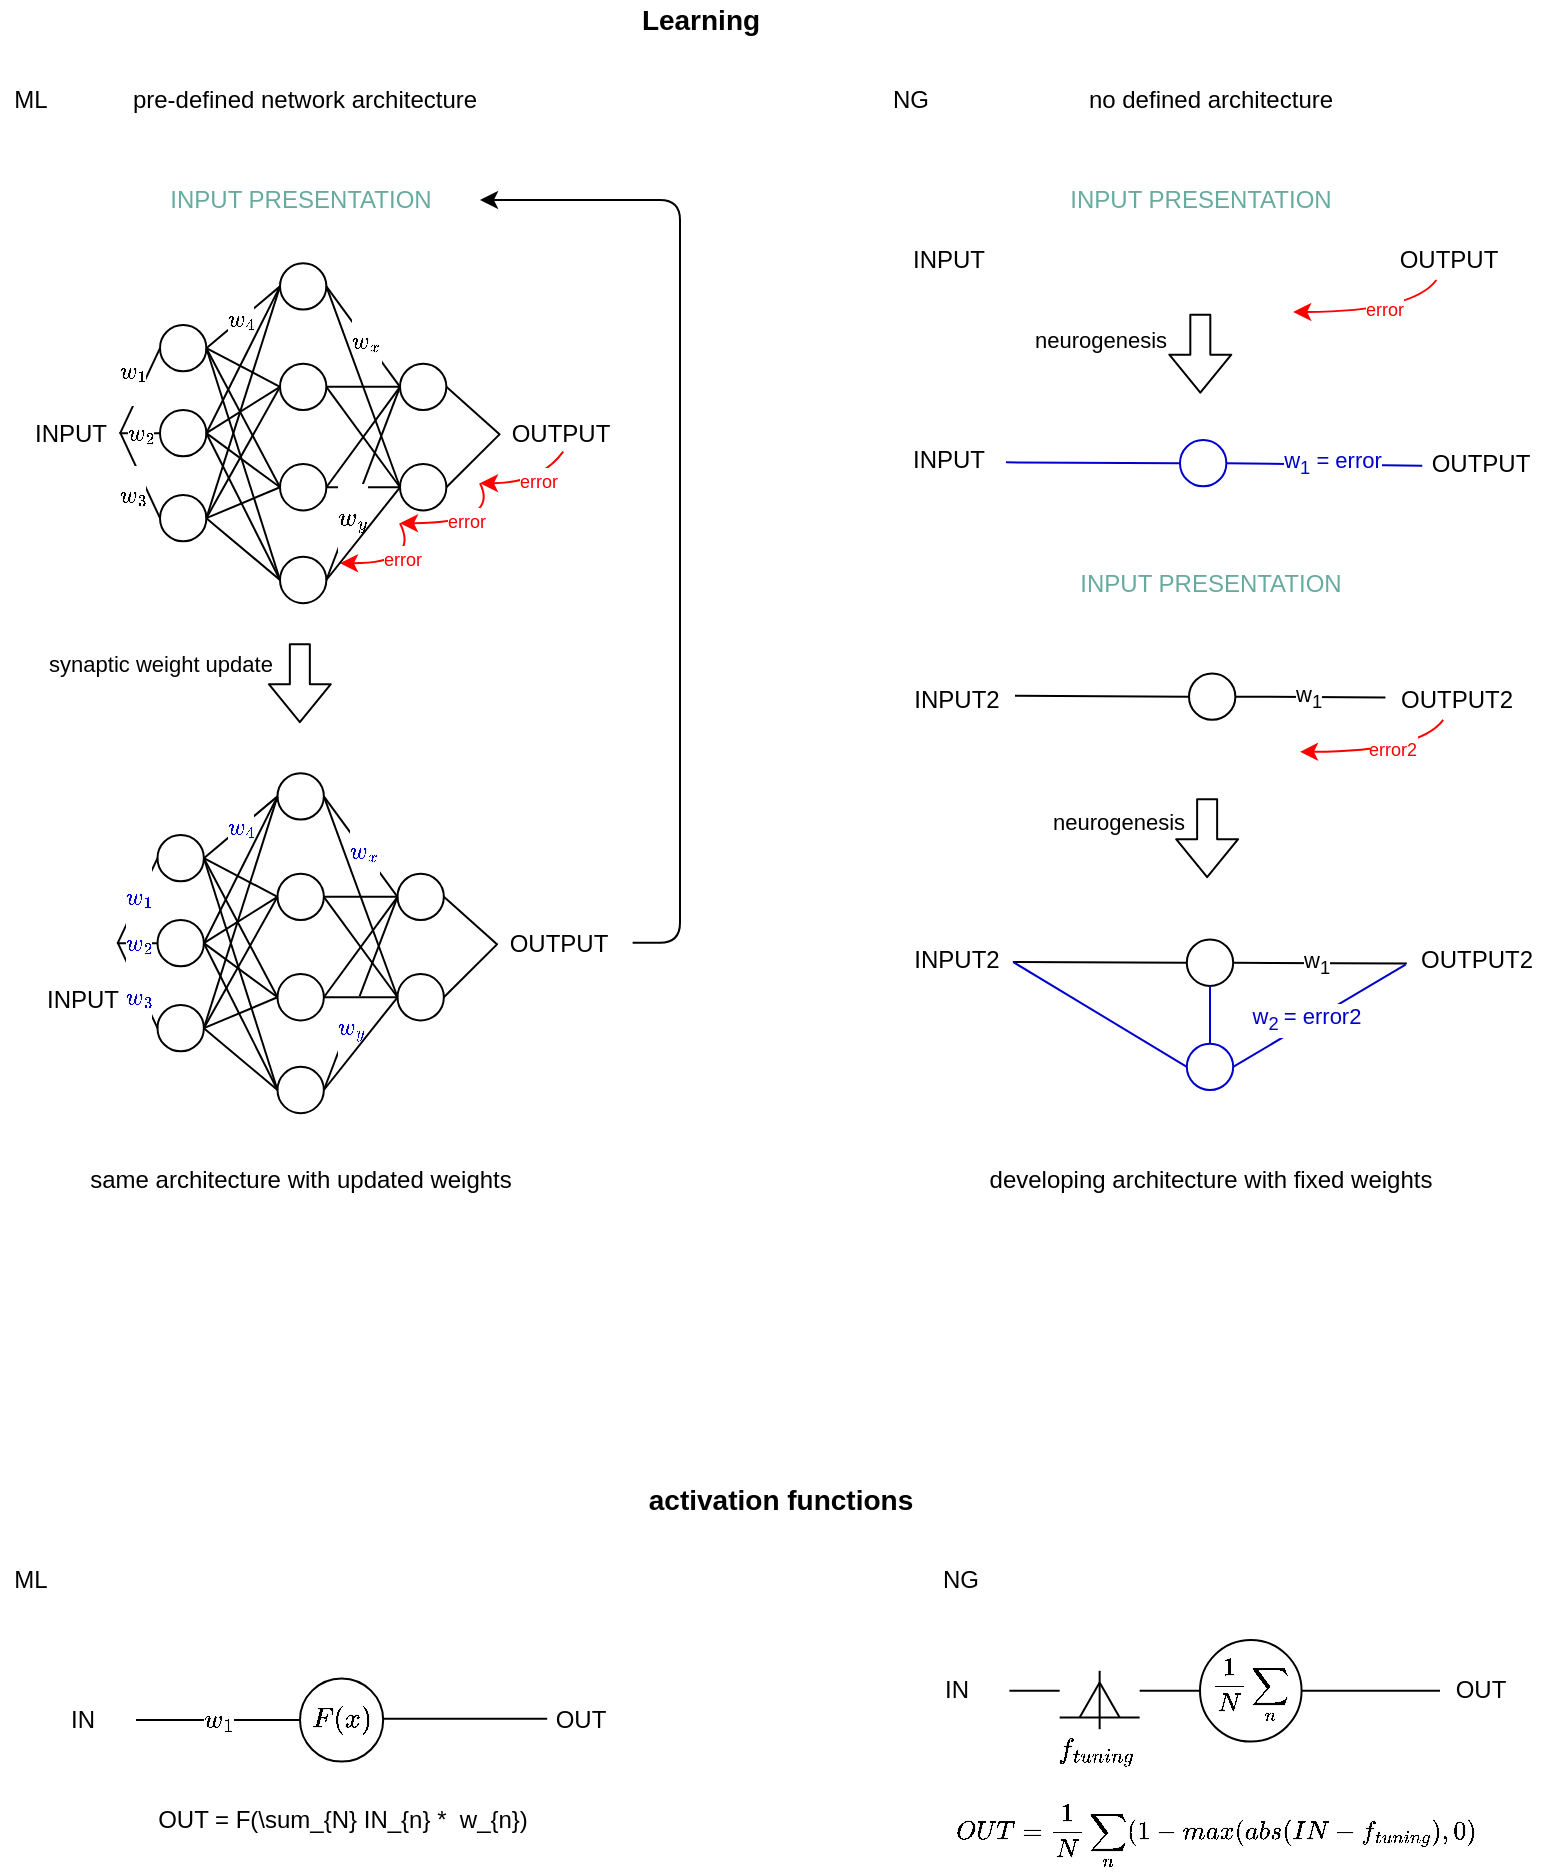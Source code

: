 <mxfile version="14.8.0" type="github">
  <diagram id="GE_s1mTDHEq6owuLV0XP" name="Page-1">
    <mxGraphModel dx="1038" dy="557" grid="1" gridSize="10" guides="1" tooltips="1" connect="1" arrows="1" fold="1" page="1" pageScale="1" pageWidth="827" pageHeight="1169" math="1" shadow="0">
      <root>
        <mxCell id="0" />
        <mxCell id="1" parent="0" />
        <mxCell id="k3QAAfPR_TVCjGvHiEy7-3" value="ML" style="text;html=1;align=center;verticalAlign=middle;resizable=0;points=[];autosize=1;strokeColor=none;" parent="1" vertex="1">
          <mxGeometry x="10" y="50" width="30" height="20" as="geometry" />
        </mxCell>
        <mxCell id="k3QAAfPR_TVCjGvHiEy7-4" value="" style="curved=1;endArrow=classic;html=1;strokeColor=#FF0000;" parent="1" edge="1">
          <mxGeometry x="20" y="141.59" width="50" height="50" as="geometry">
            <mxPoint x="250" y="251.59" as="sourcePoint" />
            <mxPoint x="210" y="271.59" as="targetPoint" />
            <Array as="points">
              <mxPoint x="260" y="271.59" />
            </Array>
          </mxGeometry>
        </mxCell>
        <mxCell id="k3QAAfPR_TVCjGvHiEy7-5" value="&lt;font color=&quot;#ff0000&quot; style=&quot;font-size: 9px&quot;&gt;error&lt;/font&gt;" style="edgeLabel;html=1;align=center;verticalAlign=middle;resizable=0;points=[];" parent="k3QAAfPR_TVCjGvHiEy7-4" vertex="1" connectable="0">
          <mxGeometry x="-0.127" y="-2" relative="1" as="geometry">
            <mxPoint x="-8" as="offset" />
          </mxGeometry>
        </mxCell>
        <mxCell id="k3QAAfPR_TVCjGvHiEy7-6" value="" style="curved=1;endArrow=classic;html=1;strokeColor=#FF0000;" parent="1" edge="1">
          <mxGeometry x="20" y="141.59" width="50" height="50" as="geometry">
            <mxPoint x="210" y="271.59" as="sourcePoint" />
            <mxPoint x="180" y="291.59" as="targetPoint" />
            <Array as="points">
              <mxPoint x="220" y="291.59" />
            </Array>
          </mxGeometry>
        </mxCell>
        <mxCell id="k3QAAfPR_TVCjGvHiEy7-7" value="&lt;font color=&quot;#ff0000&quot; style=&quot;font-size: 9px&quot;&gt;error&lt;/font&gt;" style="edgeLabel;html=1;align=center;verticalAlign=middle;resizable=0;points=[];" parent="k3QAAfPR_TVCjGvHiEy7-6" vertex="1" connectable="0">
          <mxGeometry x="-0.127" y="-2" relative="1" as="geometry">
            <mxPoint x="-5" y="-1" as="offset" />
          </mxGeometry>
        </mxCell>
        <mxCell id="k3QAAfPR_TVCjGvHiEy7-8" value="INPUT" style="text;html=1;align=center;verticalAlign=middle;resizable=0;points=[];autosize=1;strokeColor=none;" parent="1" vertex="1">
          <mxGeometry x="20" y="216.593" width="50" height="20" as="geometry" />
        </mxCell>
        <mxCell id="k3QAAfPR_TVCjGvHiEy7-9" value="" style="ellipse;whiteSpace=wrap;html=1;aspect=fixed;" parent="1" vertex="1">
          <mxGeometry x="90" y="172.499" width="23.182" height="23.182" as="geometry" />
        </mxCell>
        <mxCell id="k3QAAfPR_TVCjGvHiEy7-10" value="" style="ellipse;whiteSpace=wrap;html=1;aspect=fixed;" parent="1" vertex="1">
          <mxGeometry x="90" y="214.999" width="23.182" height="23.182" as="geometry" />
        </mxCell>
        <mxCell id="k3QAAfPR_TVCjGvHiEy7-11" value="" style="ellipse;whiteSpace=wrap;html=1;aspect=fixed;" parent="1" vertex="1">
          <mxGeometry x="90" y="257.499" width="23.182" height="23.182" as="geometry" />
        </mxCell>
        <mxCell id="k3QAAfPR_TVCjGvHiEy7-12" value="" style="group" parent="1" vertex="1" connectable="0">
          <mxGeometry x="50" y="226.59" as="geometry" />
        </mxCell>
        <mxCell id="k3QAAfPR_TVCjGvHiEy7-13" value="" style="ellipse;whiteSpace=wrap;html=1;aspect=fixed;" parent="1" vertex="1">
          <mxGeometry x="150" y="191.817" width="23.182" height="23.182" as="geometry" />
        </mxCell>
        <mxCell id="k3QAAfPR_TVCjGvHiEy7-14" value="" style="ellipse;whiteSpace=wrap;html=1;aspect=fixed;" parent="1" vertex="1">
          <mxGeometry x="150" y="242.045" width="23.182" height="23.182" as="geometry" />
        </mxCell>
        <mxCell id="k3QAAfPR_TVCjGvHiEy7-15" value="" style="endArrow=none;html=1;exitX=0;exitY=0.5;exitDx=0;exitDy=0;entryX=1;entryY=0.5;entryDx=0;entryDy=0;" parent="1" source="k3QAAfPR_TVCjGvHiEy7-13" target="k3QAAfPR_TVCjGvHiEy7-9" edge="1">
          <mxGeometry x="20" y="141.59" width="50" height="50" as="geometry">
            <mxPoint x="60" y="234.487" as="sourcePoint" />
            <mxPoint x="100" y="191.817" as="targetPoint" />
          </mxGeometry>
        </mxCell>
        <mxCell id="k3QAAfPR_TVCjGvHiEy7-16" value="" style="endArrow=none;html=1;entryX=1;entryY=0.5;entryDx=0;entryDy=0;exitX=0;exitY=0.5;exitDx=0;exitDy=0;" parent="1" source="k3QAAfPR_TVCjGvHiEy7-13" target="k3QAAfPR_TVCjGvHiEy7-10" edge="1">
          <mxGeometry x="20" y="141.59" width="50" height="50" as="geometry">
            <mxPoint x="150" y="211.135" as="sourcePoint" />
            <mxPoint x="130" y="191.817" as="targetPoint" />
          </mxGeometry>
        </mxCell>
        <mxCell id="k3QAAfPR_TVCjGvHiEy7-17" value="" style="endArrow=none;html=1;exitX=0;exitY=0.5;exitDx=0;exitDy=0;entryX=1;entryY=0.5;entryDx=0;entryDy=0;" parent="1" source="k3QAAfPR_TVCjGvHiEy7-14" target="k3QAAfPR_TVCjGvHiEy7-9" edge="1">
          <mxGeometry x="20" y="141.59" width="50" height="50" as="geometry">
            <mxPoint x="164.393" y="202.939" as="sourcePoint" />
            <mxPoint x="130" y="191.817" as="targetPoint" />
          </mxGeometry>
        </mxCell>
        <mxCell id="k3QAAfPR_TVCjGvHiEy7-18" value="" style="ellipse;whiteSpace=wrap;html=1;aspect=fixed;" parent="1" vertex="1">
          <mxGeometry x="150" y="141.59" width="23.182" height="23.182" as="geometry" />
        </mxCell>
        <mxCell id="k3QAAfPR_TVCjGvHiEy7-19" value="" style="ellipse;whiteSpace=wrap;html=1;aspect=fixed;" parent="1" vertex="1">
          <mxGeometry x="150" y="288.408" width="23.182" height="23.182" as="geometry" />
        </mxCell>
        <mxCell id="k3QAAfPR_TVCjGvHiEy7-20" value="&lt;font style=&quot;font-size: 10px&quot;&gt;$$w_{4}$$&lt;/font&gt;" style="endArrow=none;html=1;exitX=0;exitY=0.5;exitDx=0;exitDy=0;entryX=1;entryY=0.5;entryDx=0;entryDy=0;" parent="1" source="k3QAAfPR_TVCjGvHiEy7-18" target="k3QAAfPR_TVCjGvHiEy7-9" edge="1">
          <mxGeometry width="50" height="50" as="geometry">
            <mxPoint x="160.0" y="211.135" as="sourcePoint" />
            <mxPoint x="130" y="191.817" as="targetPoint" />
            <mxPoint x="-2" y="1" as="offset" />
          </mxGeometry>
        </mxCell>
        <mxCell id="k3QAAfPR_TVCjGvHiEy7-21" value="" style="endArrow=none;html=1;exitX=0;exitY=0.5;exitDx=0;exitDy=0;entryX=1;entryY=0.5;entryDx=0;entryDy=0;" parent="1" source="k3QAAfPR_TVCjGvHiEy7-19" target="k3QAAfPR_TVCjGvHiEy7-9" edge="1">
          <mxGeometry x="20" y="141.59" width="50" height="50" as="geometry">
            <mxPoint x="160.0" y="160.908" as="sourcePoint" />
            <mxPoint x="130" y="191.817" as="targetPoint" />
          </mxGeometry>
        </mxCell>
        <mxCell id="k3QAAfPR_TVCjGvHiEy7-22" value="" style="endArrow=none;html=1;exitX=0;exitY=0.5;exitDx=0;exitDy=0;entryX=1;entryY=0.5;entryDx=0;entryDy=0;" parent="1" source="k3QAAfPR_TVCjGvHiEy7-18" target="k3QAAfPR_TVCjGvHiEy7-10" edge="1">
          <mxGeometry x="20" y="141.59" width="50" height="50" as="geometry">
            <mxPoint x="170.0" y="168.635" as="sourcePoint" />
            <mxPoint x="140" y="199.545" as="targetPoint" />
          </mxGeometry>
        </mxCell>
        <mxCell id="k3QAAfPR_TVCjGvHiEy7-23" value="" style="endArrow=none;html=1;exitX=0;exitY=0.5;exitDx=0;exitDy=0;entryX=1;entryY=0.5;entryDx=0;entryDy=0;" parent="1" source="k3QAAfPR_TVCjGvHiEy7-14" target="k3QAAfPR_TVCjGvHiEy7-10" edge="1">
          <mxGeometry x="20" y="141.59" width="50" height="50" as="geometry">
            <mxPoint x="180.0" y="176.363" as="sourcePoint" />
            <mxPoint x="150" y="207.272" as="targetPoint" />
          </mxGeometry>
        </mxCell>
        <mxCell id="k3QAAfPR_TVCjGvHiEy7-24" value="" style="endArrow=none;html=1;exitX=0;exitY=0.5;exitDx=0;exitDy=0;entryX=1;entryY=0.5;entryDx=0;entryDy=0;" parent="1" source="k3QAAfPR_TVCjGvHiEy7-19" target="k3QAAfPR_TVCjGvHiEy7-10" edge="1">
          <mxGeometry x="20" y="141.59" width="50" height="50" as="geometry">
            <mxPoint x="190.0" y="184.09" as="sourcePoint" />
            <mxPoint x="120" y="231.59" as="targetPoint" />
          </mxGeometry>
        </mxCell>
        <mxCell id="k3QAAfPR_TVCjGvHiEy7-25" value="" style="endArrow=none;html=1;exitX=0;exitY=0.5;exitDx=0;exitDy=0;entryX=1;entryY=0.5;entryDx=0;entryDy=0;" parent="1" source="k3QAAfPR_TVCjGvHiEy7-18" target="k3QAAfPR_TVCjGvHiEy7-11" edge="1">
          <mxGeometry x="20" y="141.59" width="50" height="50" as="geometry">
            <mxPoint x="200.0" y="191.817" as="sourcePoint" />
            <mxPoint x="170" y="222.726" as="targetPoint" />
          </mxGeometry>
        </mxCell>
        <mxCell id="k3QAAfPR_TVCjGvHiEy7-26" value="" style="endArrow=none;html=1;exitX=0;exitY=0.5;exitDx=0;exitDy=0;entryX=1;entryY=0.5;entryDx=0;entryDy=0;" parent="1" source="k3QAAfPR_TVCjGvHiEy7-13" target="k3QAAfPR_TVCjGvHiEy7-11" edge="1">
          <mxGeometry x="20" y="141.59" width="50" height="50" as="geometry">
            <mxPoint x="210.0" y="199.545" as="sourcePoint" />
            <mxPoint x="180" y="230.454" as="targetPoint" />
          </mxGeometry>
        </mxCell>
        <mxCell id="k3QAAfPR_TVCjGvHiEy7-27" value="" style="endArrow=none;html=1;exitX=0;exitY=0.5;exitDx=0;exitDy=0;entryX=1;entryY=0.5;entryDx=0;entryDy=0;" parent="1" source="k3QAAfPR_TVCjGvHiEy7-14" target="k3QAAfPR_TVCjGvHiEy7-11" edge="1">
          <mxGeometry x="20" y="141.59" width="50" height="50" as="geometry">
            <mxPoint x="220.0" y="207.272" as="sourcePoint" />
            <mxPoint x="120" y="265.226" as="targetPoint" />
          </mxGeometry>
        </mxCell>
        <mxCell id="k3QAAfPR_TVCjGvHiEy7-28" value="" style="endArrow=none;html=1;exitX=0;exitY=0.5;exitDx=0;exitDy=0;entryX=1;entryY=0.5;entryDx=0;entryDy=0;" parent="1" source="k3QAAfPR_TVCjGvHiEy7-19" target="k3QAAfPR_TVCjGvHiEy7-11" edge="1">
          <mxGeometry x="20" y="141.59" width="50" height="50" as="geometry">
            <mxPoint x="230.0" y="214.999" as="sourcePoint" />
            <mxPoint x="200" y="245.908" as="targetPoint" />
          </mxGeometry>
        </mxCell>
        <mxCell id="k3QAAfPR_TVCjGvHiEy7-29" value="" style="ellipse;whiteSpace=wrap;html=1;aspect=fixed;" parent="1" vertex="1">
          <mxGeometry x="210" y="191.819" width="23.182" height="23.182" as="geometry" />
        </mxCell>
        <mxCell id="k3QAAfPR_TVCjGvHiEy7-30" value="" style="ellipse;whiteSpace=wrap;html=1;aspect=fixed;" parent="1" vertex="1">
          <mxGeometry x="210" y="242.049" width="23.182" height="23.182" as="geometry" />
        </mxCell>
        <mxCell id="k3QAAfPR_TVCjGvHiEy7-31" value="" style="endArrow=none;html=1;exitX=1;exitY=0.5;exitDx=0;exitDy=0;entryX=0;entryY=0.5;entryDx=0;entryDy=0;" parent="1" source="k3QAAfPR_TVCjGvHiEy7-18" target="k3QAAfPR_TVCjGvHiEy7-29" edge="1">
          <mxGeometry x="20" y="141.59" width="50" height="50" as="geometry">
            <mxPoint x="160.0" y="160.908" as="sourcePoint" />
            <mxPoint x="130" y="191.817" as="targetPoint" />
          </mxGeometry>
        </mxCell>
        <mxCell id="k3QAAfPR_TVCjGvHiEy7-32" value="&lt;font style=&quot;font-size: 10px&quot;&gt;$$w_{x}$$&lt;/font&gt;" style="edgeLabel;html=1;align=center;verticalAlign=middle;resizable=0;points=[];" parent="k3QAAfPR_TVCjGvHiEy7-31" vertex="1" connectable="0">
          <mxGeometry relative="1" as="geometry">
            <mxPoint x="1" y="3" as="offset" />
          </mxGeometry>
        </mxCell>
        <mxCell id="k3QAAfPR_TVCjGvHiEy7-33" value="" style="endArrow=none;html=1;exitX=1;exitY=0.5;exitDx=0;exitDy=0;entryX=0;entryY=0.5;entryDx=0;entryDy=0;" parent="1" source="k3QAAfPR_TVCjGvHiEy7-18" target="k3QAAfPR_TVCjGvHiEy7-30" edge="1">
          <mxGeometry x="20" y="141.59" width="50" height="50" as="geometry">
            <mxPoint x="200.0" y="168.635" as="sourcePoint" />
            <mxPoint x="230.0" y="199.545" as="targetPoint" />
          </mxGeometry>
        </mxCell>
        <mxCell id="k3QAAfPR_TVCjGvHiEy7-34" value="" style="endArrow=none;html=1;exitX=1;exitY=0.5;exitDx=0;exitDy=0;entryX=0;entryY=0.5;entryDx=0;entryDy=0;" parent="1" source="k3QAAfPR_TVCjGvHiEy7-13" target="k3QAAfPR_TVCjGvHiEy7-29" edge="1">
          <mxGeometry x="20" y="141.59" width="50" height="50" as="geometry">
            <mxPoint x="210.0" y="176.363" as="sourcePoint" />
            <mxPoint x="240.0" y="207.272" as="targetPoint" />
          </mxGeometry>
        </mxCell>
        <mxCell id="k3QAAfPR_TVCjGvHiEy7-35" value="" style="endArrow=none;html=1;entryX=0;entryY=0.5;entryDx=0;entryDy=0;exitX=1;exitY=0.5;exitDx=0;exitDy=0;" parent="1" source="k3QAAfPR_TVCjGvHiEy7-13" target="k3QAAfPR_TVCjGvHiEy7-30" edge="1">
          <mxGeometry x="20" y="141.59" width="50" height="50" as="geometry">
            <mxPoint x="180" y="211.135" as="sourcePoint" />
            <mxPoint x="230.0" y="199.545" as="targetPoint" />
          </mxGeometry>
        </mxCell>
        <mxCell id="k3QAAfPR_TVCjGvHiEy7-36" value="" style="endArrow=none;html=1;exitX=1;exitY=0.5;exitDx=0;exitDy=0;entryX=0;entryY=0.5;entryDx=0;entryDy=0;" parent="1" source="k3QAAfPR_TVCjGvHiEy7-14" target="k3QAAfPR_TVCjGvHiEy7-29" edge="1">
          <mxGeometry x="20" y="141.59" width="50" height="50" as="geometry">
            <mxPoint x="230.0" y="242.045" as="sourcePoint" />
            <mxPoint x="260.0" y="222.726" as="targetPoint" />
          </mxGeometry>
        </mxCell>
        <mxCell id="k3QAAfPR_TVCjGvHiEy7-37" value="" style="endArrow=none;html=1;entryX=0;entryY=0.5;entryDx=0;entryDy=0;exitX=0.998;exitY=0.5;exitDx=0;exitDy=0;exitPerimeter=0;" parent="1" source="k3QAAfPR_TVCjGvHiEy7-8" target="k3QAAfPR_TVCjGvHiEy7-10" edge="1">
          <mxGeometry x="20" y="141.59" width="50" height="50" as="geometry">
            <mxPoint x="70" y="226.59" as="sourcePoint" />
            <mxPoint x="140" y="184.09" as="targetPoint" />
          </mxGeometry>
        </mxCell>
        <mxCell id="k3QAAfPR_TVCjGvHiEy7-38" value="&lt;font style=&quot;font-size: 10px&quot;&gt;$$w_{2}$$&lt;/font&gt;" style="edgeLabel;html=1;align=center;verticalAlign=middle;resizable=0;points=[];" parent="k3QAAfPR_TVCjGvHiEy7-37" vertex="1" connectable="0">
          <mxGeometry relative="1" as="geometry">
            <mxPoint as="offset" />
          </mxGeometry>
        </mxCell>
        <mxCell id="k3QAAfPR_TVCjGvHiEy7-39" value="OUTPUT" style="text;html=1;align=center;verticalAlign=middle;resizable=0;points=[];autosize=1;strokeColor=none;" parent="1" vertex="1">
          <mxGeometry x="260" y="216.593" width="60" height="20" as="geometry" />
        </mxCell>
        <mxCell id="k3QAAfPR_TVCjGvHiEy7-40" value="" style="endArrow=none;html=1;exitX=-0.002;exitY=0.531;exitDx=0;exitDy=0;exitPerimeter=0;entryX=1;entryY=0.5;entryDx=0;entryDy=0;" parent="1" source="k3QAAfPR_TVCjGvHiEy7-39" target="k3QAAfPR_TVCjGvHiEy7-29" edge="1">
          <mxGeometry x="20" y="141.59" width="50" height="50" as="geometry">
            <mxPoint x="80" y="234.487" as="sourcePoint" />
            <mxPoint x="100" y="191.817" as="targetPoint" />
          </mxGeometry>
        </mxCell>
        <mxCell id="k3QAAfPR_TVCjGvHiEy7-41" value="" style="endArrow=none;html=1;entryX=1;entryY=0.5;entryDx=0;entryDy=0;exitX=0;exitY=0.517;exitDx=0;exitDy=0;exitPerimeter=0;" parent="1" source="k3QAAfPR_TVCjGvHiEy7-39" target="k3QAAfPR_TVCjGvHiEy7-30" edge="1">
          <mxGeometry x="20" y="141.59" width="50" height="50" as="geometry">
            <mxPoint x="260" y="226.59" as="sourcePoint" />
            <mxPoint x="270" y="269.523" as="targetPoint" />
          </mxGeometry>
        </mxCell>
        <mxCell id="k3QAAfPR_TVCjGvHiEy7-42" value="" style="endArrow=none;html=1;exitX=1;exitY=0.511;exitDx=0;exitDy=0;exitPerimeter=0;entryX=0;entryY=0.5;entryDx=0;entryDy=0;" parent="1" source="k3QAAfPR_TVCjGvHiEy7-8" target="k3QAAfPR_TVCjGvHiEy7-9" edge="1">
          <mxGeometry x="20" y="141.59" width="50" height="50" as="geometry">
            <mxPoint x="350" y="350.226" as="sourcePoint" />
            <mxPoint x="400" y="311.59" as="targetPoint" />
          </mxGeometry>
        </mxCell>
        <mxCell id="k3QAAfPR_TVCjGvHiEy7-43" value="&lt;font style=&quot;font-size: 10px&quot;&gt;$$w_{1}$$&lt;/font&gt;" style="edgeLabel;html=1;align=center;verticalAlign=middle;resizable=0;points=[];" parent="k3QAAfPR_TVCjGvHiEy7-42" vertex="1" connectable="0">
          <mxGeometry relative="1" as="geometry">
            <mxPoint x="-4" y="-10" as="offset" />
          </mxGeometry>
        </mxCell>
        <mxCell id="k3QAAfPR_TVCjGvHiEy7-44" value="" style="curved=1;endArrow=classic;html=1;exitX=0.527;exitY=0.96;exitDx=0;exitDy=0;exitPerimeter=0;strokeColor=#FF0000;" parent="1" source="k3QAAfPR_TVCjGvHiEy7-39" edge="1">
          <mxGeometry x="40" y="441.59" width="50" height="50" as="geometry">
            <mxPoint x="250" y="315.23" as="sourcePoint" />
            <mxPoint x="250" y="251.59" as="targetPoint" />
            <Array as="points">
              <mxPoint x="280" y="251.59" />
            </Array>
          </mxGeometry>
        </mxCell>
        <mxCell id="k3QAAfPR_TVCjGvHiEy7-45" value="&lt;font color=&quot;#ff0000&quot; style=&quot;font-size: 9px&quot;&gt;error&lt;/font&gt;" style="edgeLabel;html=1;align=center;verticalAlign=middle;resizable=0;points=[];" parent="k3QAAfPR_TVCjGvHiEy7-44" vertex="1" connectable="0">
          <mxGeometry x="-0.127" y="-2" relative="1" as="geometry">
            <mxPoint x="1" as="offset" />
          </mxGeometry>
        </mxCell>
        <mxCell id="k3QAAfPR_TVCjGvHiEy7-46" value="pre-defined network architecture" style="text;html=1;align=center;verticalAlign=middle;resizable=0;points=[];autosize=1;strokeColor=none;" parent="1" vertex="1">
          <mxGeometry x="66.59" y="50" width="190" height="20" as="geometry" />
        </mxCell>
        <mxCell id="k3QAAfPR_TVCjGvHiEy7-47" value="" style="ellipse;whiteSpace=wrap;html=1;aspect=fixed;" parent="1" vertex="1">
          <mxGeometry x="88.75" y="427.499" width="23.182" height="23.182" as="geometry" />
        </mxCell>
        <mxCell id="k3QAAfPR_TVCjGvHiEy7-48" value="" style="ellipse;whiteSpace=wrap;html=1;aspect=fixed;" parent="1" vertex="1">
          <mxGeometry x="88.75" y="469.999" width="23.182" height="23.182" as="geometry" />
        </mxCell>
        <mxCell id="k3QAAfPR_TVCjGvHiEy7-49" value="" style="ellipse;whiteSpace=wrap;html=1;aspect=fixed;" parent="1" vertex="1">
          <mxGeometry x="88.75" y="512.499" width="23.182" height="23.182" as="geometry" />
        </mxCell>
        <mxCell id="k3QAAfPR_TVCjGvHiEy7-50" value="" style="group" parent="1" vertex="1" connectable="0">
          <mxGeometry x="48.75" y="481.59" as="geometry" />
        </mxCell>
        <mxCell id="k3QAAfPR_TVCjGvHiEy7-51" value="" style="ellipse;whiteSpace=wrap;html=1;aspect=fixed;" parent="1" vertex="1">
          <mxGeometry x="148.75" y="446.817" width="23.182" height="23.182" as="geometry" />
        </mxCell>
        <mxCell id="k3QAAfPR_TVCjGvHiEy7-52" value="" style="ellipse;whiteSpace=wrap;html=1;aspect=fixed;" parent="1" vertex="1">
          <mxGeometry x="148.75" y="497.045" width="23.182" height="23.182" as="geometry" />
        </mxCell>
        <mxCell id="k3QAAfPR_TVCjGvHiEy7-53" value="" style="endArrow=none;html=1;exitX=0;exitY=0.5;exitDx=0;exitDy=0;entryX=1;entryY=0.5;entryDx=0;entryDy=0;" parent="1" source="k3QAAfPR_TVCjGvHiEy7-51" target="k3QAAfPR_TVCjGvHiEy7-47" edge="1">
          <mxGeometry x="18.75" y="396.59" width="50" height="50" as="geometry">
            <mxPoint x="58.75" y="489.487" as="sourcePoint" />
            <mxPoint x="98.75" y="446.817" as="targetPoint" />
          </mxGeometry>
        </mxCell>
        <mxCell id="k3QAAfPR_TVCjGvHiEy7-54" value="" style="endArrow=none;html=1;entryX=1;entryY=0.5;entryDx=0;entryDy=0;exitX=0;exitY=0.5;exitDx=0;exitDy=0;" parent="1" source="k3QAAfPR_TVCjGvHiEy7-51" target="k3QAAfPR_TVCjGvHiEy7-48" edge="1">
          <mxGeometry x="18.75" y="396.59" width="50" height="50" as="geometry">
            <mxPoint x="148.75" y="466.135" as="sourcePoint" />
            <mxPoint x="128.75" y="446.817" as="targetPoint" />
          </mxGeometry>
        </mxCell>
        <mxCell id="k3QAAfPR_TVCjGvHiEy7-55" value="" style="endArrow=none;html=1;exitX=0;exitY=0.5;exitDx=0;exitDy=0;entryX=1;entryY=0.5;entryDx=0;entryDy=0;" parent="1" source="k3QAAfPR_TVCjGvHiEy7-52" target="k3QAAfPR_TVCjGvHiEy7-47" edge="1">
          <mxGeometry x="18.75" y="396.59" width="50" height="50" as="geometry">
            <mxPoint x="163.143" y="457.939" as="sourcePoint" />
            <mxPoint x="128.75" y="446.817" as="targetPoint" />
          </mxGeometry>
        </mxCell>
        <mxCell id="k3QAAfPR_TVCjGvHiEy7-56" value="" style="ellipse;whiteSpace=wrap;html=1;aspect=fixed;" parent="1" vertex="1">
          <mxGeometry x="148.75" y="396.59" width="23.182" height="23.182" as="geometry" />
        </mxCell>
        <mxCell id="k3QAAfPR_TVCjGvHiEy7-57" value="" style="ellipse;whiteSpace=wrap;html=1;aspect=fixed;" parent="1" vertex="1">
          <mxGeometry x="148.75" y="543.408" width="23.182" height="23.182" as="geometry" />
        </mxCell>
        <mxCell id="k3QAAfPR_TVCjGvHiEy7-58" value="&lt;span style=&quot;color: rgb(0 , 0 , 204) ; font-size: 10px&quot;&gt;$$w_{4}$$&lt;/span&gt;" style="endArrow=none;html=1;exitX=0;exitY=0.5;exitDx=0;exitDy=0;entryX=1;entryY=0.5;entryDx=0;entryDy=0;" parent="1" source="k3QAAfPR_TVCjGvHiEy7-56" target="k3QAAfPR_TVCjGvHiEy7-47" edge="1">
          <mxGeometry x="18.75" y="396.59" width="50" height="50" as="geometry">
            <mxPoint x="158.75" y="466.135" as="sourcePoint" />
            <mxPoint x="128.75" y="446.817" as="targetPoint" />
          </mxGeometry>
        </mxCell>
        <mxCell id="k3QAAfPR_TVCjGvHiEy7-59" value="" style="endArrow=none;html=1;exitX=0;exitY=0.5;exitDx=0;exitDy=0;entryX=1;entryY=0.5;entryDx=0;entryDy=0;" parent="1" source="k3QAAfPR_TVCjGvHiEy7-57" target="k3QAAfPR_TVCjGvHiEy7-47" edge="1">
          <mxGeometry x="18.75" y="396.59" width="50" height="50" as="geometry">
            <mxPoint x="158.75" y="415.908" as="sourcePoint" />
            <mxPoint x="128.75" y="446.817" as="targetPoint" />
          </mxGeometry>
        </mxCell>
        <mxCell id="k3QAAfPR_TVCjGvHiEy7-60" value="" style="endArrow=none;html=1;exitX=0;exitY=0.5;exitDx=0;exitDy=0;entryX=1;entryY=0.5;entryDx=0;entryDy=0;" parent="1" source="k3QAAfPR_TVCjGvHiEy7-56" target="k3QAAfPR_TVCjGvHiEy7-48" edge="1">
          <mxGeometry x="18.75" y="396.59" width="50" height="50" as="geometry">
            <mxPoint x="168.75" y="423.635" as="sourcePoint" />
            <mxPoint x="138.75" y="454.545" as="targetPoint" />
          </mxGeometry>
        </mxCell>
        <mxCell id="k3QAAfPR_TVCjGvHiEy7-61" value="" style="endArrow=none;html=1;exitX=0;exitY=0.5;exitDx=0;exitDy=0;entryX=1;entryY=0.5;entryDx=0;entryDy=0;" parent="1" source="k3QAAfPR_TVCjGvHiEy7-52" target="k3QAAfPR_TVCjGvHiEy7-48" edge="1">
          <mxGeometry x="18.75" y="396.59" width="50" height="50" as="geometry">
            <mxPoint x="178.75" y="431.363" as="sourcePoint" />
            <mxPoint x="148.75" y="462.272" as="targetPoint" />
          </mxGeometry>
        </mxCell>
        <mxCell id="k3QAAfPR_TVCjGvHiEy7-62" value="" style="endArrow=none;html=1;exitX=0;exitY=0.5;exitDx=0;exitDy=0;entryX=1;entryY=0.5;entryDx=0;entryDy=0;" parent="1" source="k3QAAfPR_TVCjGvHiEy7-57" target="k3QAAfPR_TVCjGvHiEy7-48" edge="1">
          <mxGeometry x="18.75" y="396.59" width="50" height="50" as="geometry">
            <mxPoint x="188.75" y="439.09" as="sourcePoint" />
            <mxPoint x="118.75" y="486.59" as="targetPoint" />
          </mxGeometry>
        </mxCell>
        <mxCell id="k3QAAfPR_TVCjGvHiEy7-63" value="" style="endArrow=none;html=1;exitX=0;exitY=0.5;exitDx=0;exitDy=0;entryX=1;entryY=0.5;entryDx=0;entryDy=0;" parent="1" source="k3QAAfPR_TVCjGvHiEy7-56" target="k3QAAfPR_TVCjGvHiEy7-49" edge="1">
          <mxGeometry x="18.75" y="396.59" width="50" height="50" as="geometry">
            <mxPoint x="198.75" y="446.817" as="sourcePoint" />
            <mxPoint x="168.75" y="477.726" as="targetPoint" />
          </mxGeometry>
        </mxCell>
        <mxCell id="k3QAAfPR_TVCjGvHiEy7-64" value="" style="endArrow=none;html=1;exitX=0;exitY=0.5;exitDx=0;exitDy=0;entryX=1;entryY=0.5;entryDx=0;entryDy=0;" parent="1" source="k3QAAfPR_TVCjGvHiEy7-51" target="k3QAAfPR_TVCjGvHiEy7-49" edge="1">
          <mxGeometry x="18.75" y="396.59" width="50" height="50" as="geometry">
            <mxPoint x="208.75" y="454.545" as="sourcePoint" />
            <mxPoint x="178.75" y="485.454" as="targetPoint" />
          </mxGeometry>
        </mxCell>
        <mxCell id="k3QAAfPR_TVCjGvHiEy7-65" value="" style="endArrow=none;html=1;exitX=0;exitY=0.5;exitDx=0;exitDy=0;entryX=1;entryY=0.5;entryDx=0;entryDy=0;" parent="1" source="k3QAAfPR_TVCjGvHiEy7-52" target="k3QAAfPR_TVCjGvHiEy7-49" edge="1">
          <mxGeometry x="18.75" y="396.59" width="50" height="50" as="geometry">
            <mxPoint x="218.75" y="462.272" as="sourcePoint" />
            <mxPoint x="118.75" y="520.226" as="targetPoint" />
          </mxGeometry>
        </mxCell>
        <mxCell id="k3QAAfPR_TVCjGvHiEy7-66" value="" style="endArrow=none;html=1;exitX=0;exitY=0.5;exitDx=0;exitDy=0;entryX=1;entryY=0.5;entryDx=0;entryDy=0;" parent="1" source="k3QAAfPR_TVCjGvHiEy7-57" target="k3QAAfPR_TVCjGvHiEy7-49" edge="1">
          <mxGeometry x="18.75" y="396.59" width="50" height="50" as="geometry">
            <mxPoint x="228.75" y="469.999" as="sourcePoint" />
            <mxPoint x="198.75" y="500.908" as="targetPoint" />
          </mxGeometry>
        </mxCell>
        <mxCell id="k3QAAfPR_TVCjGvHiEy7-67" value="" style="ellipse;whiteSpace=wrap;html=1;aspect=fixed;" parent="1" vertex="1">
          <mxGeometry x="208.75" y="446.819" width="23.182" height="23.182" as="geometry" />
        </mxCell>
        <mxCell id="k3QAAfPR_TVCjGvHiEy7-68" value="" style="ellipse;whiteSpace=wrap;html=1;aspect=fixed;" parent="1" vertex="1">
          <mxGeometry x="208.75" y="497.049" width="23.182" height="23.182" as="geometry" />
        </mxCell>
        <mxCell id="k3QAAfPR_TVCjGvHiEy7-69" value="" style="endArrow=none;html=1;exitX=1;exitY=0.5;exitDx=0;exitDy=0;entryX=0;entryY=0.5;entryDx=0;entryDy=0;" parent="1" source="k3QAAfPR_TVCjGvHiEy7-56" target="k3QAAfPR_TVCjGvHiEy7-67" edge="1">
          <mxGeometry x="18.75" y="396.59" width="50" height="50" as="geometry">
            <mxPoint x="158.75" y="415.908" as="sourcePoint" />
            <mxPoint x="128.75" y="446.817" as="targetPoint" />
          </mxGeometry>
        </mxCell>
        <mxCell id="k3QAAfPR_TVCjGvHiEy7-70" value="&lt;span style=&quot;color: rgb(0 , 0 , 204) ; font-size: 10px&quot;&gt;$$w_{x}$$&lt;/span&gt;" style="edgeLabel;html=1;align=center;verticalAlign=middle;resizable=0;points=[];" parent="k3QAAfPR_TVCjGvHiEy7-69" vertex="1" connectable="0">
          <mxGeometry relative="1" as="geometry">
            <mxPoint x="1" y="3" as="offset" />
          </mxGeometry>
        </mxCell>
        <mxCell id="k3QAAfPR_TVCjGvHiEy7-71" value="" style="endArrow=none;html=1;exitX=1;exitY=0.5;exitDx=0;exitDy=0;entryX=0;entryY=0.5;entryDx=0;entryDy=0;" parent="1" source="k3QAAfPR_TVCjGvHiEy7-56" target="k3QAAfPR_TVCjGvHiEy7-68" edge="1">
          <mxGeometry x="18.75" y="396.59" width="50" height="50" as="geometry">
            <mxPoint x="198.75" y="423.635" as="sourcePoint" />
            <mxPoint x="228.75" y="454.545" as="targetPoint" />
          </mxGeometry>
        </mxCell>
        <mxCell id="k3QAAfPR_TVCjGvHiEy7-72" value="" style="endArrow=none;html=1;exitX=1;exitY=0.5;exitDx=0;exitDy=0;entryX=0;entryY=0.5;entryDx=0;entryDy=0;" parent="1" source="k3QAAfPR_TVCjGvHiEy7-51" target="k3QAAfPR_TVCjGvHiEy7-67" edge="1">
          <mxGeometry x="18.75" y="396.59" width="50" height="50" as="geometry">
            <mxPoint x="208.75" y="431.363" as="sourcePoint" />
            <mxPoint x="238.75" y="462.272" as="targetPoint" />
          </mxGeometry>
        </mxCell>
        <mxCell id="k3QAAfPR_TVCjGvHiEy7-73" value="" style="endArrow=none;html=1;entryX=0;entryY=0.5;entryDx=0;entryDy=0;exitX=1;exitY=0.5;exitDx=0;exitDy=0;" parent="1" source="k3QAAfPR_TVCjGvHiEy7-51" target="k3QAAfPR_TVCjGvHiEy7-68" edge="1">
          <mxGeometry x="18.75" y="396.59" width="50" height="50" as="geometry">
            <mxPoint x="178.75" y="466.135" as="sourcePoint" />
            <mxPoint x="228.75" y="454.545" as="targetPoint" />
          </mxGeometry>
        </mxCell>
        <mxCell id="k3QAAfPR_TVCjGvHiEy7-74" value="" style="endArrow=none;html=1;exitX=1;exitY=0.5;exitDx=0;exitDy=0;entryX=0;entryY=0.5;entryDx=0;entryDy=0;" parent="1" source="k3QAAfPR_TVCjGvHiEy7-52" target="k3QAAfPR_TVCjGvHiEy7-67" edge="1">
          <mxGeometry x="18.75" y="396.59" width="50" height="50" as="geometry">
            <mxPoint x="228.75" y="497.045" as="sourcePoint" />
            <mxPoint x="258.75" y="477.726" as="targetPoint" />
          </mxGeometry>
        </mxCell>
        <mxCell id="k3QAAfPR_TVCjGvHiEy7-75" value="" style="endArrow=none;html=1;exitX=1;exitY=0.5;exitDx=0;exitDy=0;entryX=0;entryY=0.5;entryDx=0;entryDy=0;" parent="1" source="k3QAAfPR_TVCjGvHiEy7-57" target="k3QAAfPR_TVCjGvHiEy7-67" edge="1">
          <mxGeometry x="18.75" y="396.59" width="50" height="50" as="geometry">
            <mxPoint x="238.75" y="504.772" as="sourcePoint" />
            <mxPoint x="268.75" y="485.454" as="targetPoint" />
          </mxGeometry>
        </mxCell>
        <mxCell id="k3QAAfPR_TVCjGvHiEy7-76" value="&lt;span style=&quot;color: rgb(0 , 0 , 204) ; font-size: 10px&quot;&gt;$$w_{y}$$&lt;/span&gt;" style="edgeLabel;html=1;align=center;verticalAlign=middle;resizable=0;points=[];" parent="k3QAAfPR_TVCjGvHiEy7-75" vertex="1" connectable="0">
          <mxGeometry relative="1" as="geometry">
            <mxPoint x="-6" y="17" as="offset" />
          </mxGeometry>
        </mxCell>
        <mxCell id="k3QAAfPR_TVCjGvHiEy7-77" value="" style="endArrow=none;html=1;exitX=1;exitY=0.5;exitDx=0;exitDy=0;entryX=0;entryY=0.5;entryDx=0;entryDy=0;" parent="1" source="k3QAAfPR_TVCjGvHiEy7-57" target="k3QAAfPR_TVCjGvHiEy7-68" edge="1">
          <mxGeometry x="18.75" y="396.59" width="50" height="50" as="geometry">
            <mxPoint x="198.75" y="570.454" as="sourcePoint" />
            <mxPoint x="228.75" y="454.545" as="targetPoint" />
          </mxGeometry>
        </mxCell>
        <mxCell id="k3QAAfPR_TVCjGvHiEy7-78" value="" style="endArrow=none;html=1;entryX=0;entryY=0.5;entryDx=0;entryDy=0;exitX=1;exitY=0.472;exitDx=0;exitDy=0;exitPerimeter=0;" parent="1" target="k3QAAfPR_TVCjGvHiEy7-49" edge="1">
          <mxGeometry x="18.75" y="396.59" width="50" height="50" as="geometry">
            <mxPoint x="68.75" y="481.033" as="sourcePoint" />
            <mxPoint x="138.75" y="489.317" as="targetPoint" />
          </mxGeometry>
        </mxCell>
        <mxCell id="k3QAAfPR_TVCjGvHiEy7-79" value="&lt;span style=&quot;color: rgb(0 , 0 , 204) ; font-size: 10px&quot;&gt;$$w_{3}$$&lt;/span&gt;" style="edgeLabel;html=1;align=center;verticalAlign=middle;resizable=0;points=[];" parent="k3QAAfPR_TVCjGvHiEy7-78" vertex="1" connectable="0">
          <mxGeometry relative="1" as="geometry">
            <mxPoint y="6" as="offset" />
          </mxGeometry>
        </mxCell>
        <mxCell id="k3QAAfPR_TVCjGvHiEy7-80" value="" style="endArrow=none;html=1;entryX=0;entryY=0.5;entryDx=0;entryDy=0;exitX=0.998;exitY=0.5;exitDx=0;exitDy=0;exitPerimeter=0;" parent="1" target="k3QAAfPR_TVCjGvHiEy7-48" edge="1">
          <mxGeometry x="18.75" y="396.59" width="50" height="50" as="geometry">
            <mxPoint x="68.65" y="481.593" as="sourcePoint" />
            <mxPoint x="138.75" y="439.09" as="targetPoint" />
          </mxGeometry>
        </mxCell>
        <mxCell id="k3QAAfPR_TVCjGvHiEy7-81" value="&lt;span style=&quot;color: rgb(0 , 0 , 204) ; font-size: 10px&quot;&gt;$$w_{2}$$&lt;/span&gt;" style="edgeLabel;html=1;align=center;verticalAlign=middle;resizable=0;points=[];" parent="k3QAAfPR_TVCjGvHiEy7-80" vertex="1" connectable="0">
          <mxGeometry relative="1" as="geometry">
            <mxPoint as="offset" />
          </mxGeometry>
        </mxCell>
        <mxCell id="k3QAAfPR_TVCjGvHiEy7-82" value="" style="endArrow=none;html=1;exitX=-0.002;exitY=0.531;exitDx=0;exitDy=0;exitPerimeter=0;entryX=1;entryY=0.5;entryDx=0;entryDy=0;" parent="1" target="k3QAAfPR_TVCjGvHiEy7-67" edge="1">
          <mxGeometry x="18.75" y="396.59" width="50" height="50" as="geometry">
            <mxPoint x="258.63" y="482.213" as="sourcePoint" />
            <mxPoint x="98.75" y="446.817" as="targetPoint" />
          </mxGeometry>
        </mxCell>
        <mxCell id="k3QAAfPR_TVCjGvHiEy7-83" value="" style="endArrow=none;html=1;entryX=1;entryY=0.5;entryDx=0;entryDy=0;exitX=0;exitY=0.517;exitDx=0;exitDy=0;exitPerimeter=0;" parent="1" target="k3QAAfPR_TVCjGvHiEy7-68" edge="1">
          <mxGeometry x="18.75" y="396.59" width="50" height="50" as="geometry">
            <mxPoint x="258.75" y="481.933" as="sourcePoint" />
            <mxPoint x="268.75" y="524.523" as="targetPoint" />
          </mxGeometry>
        </mxCell>
        <mxCell id="k3QAAfPR_TVCjGvHiEy7-84" value="" style="endArrow=none;html=1;exitX=1;exitY=0.511;exitDx=0;exitDy=0;exitPerimeter=0;entryX=0;entryY=0.5;entryDx=0;entryDy=0;" parent="1" target="k3QAAfPR_TVCjGvHiEy7-47" edge="1">
          <mxGeometry x="18.75" y="396.59" width="50" height="50" as="geometry">
            <mxPoint x="68.75" y="481.813" as="sourcePoint" />
            <mxPoint x="398.75" y="566.59" as="targetPoint" />
          </mxGeometry>
        </mxCell>
        <mxCell id="k3QAAfPR_TVCjGvHiEy7-85" value="&lt;font style=&quot;font-size: 10px&quot; color=&quot;#0000cc&quot;&gt;$$w_{1}$$&lt;/font&gt;" style="edgeLabel;html=1;align=center;verticalAlign=middle;resizable=0;points=[];" parent="k3QAAfPR_TVCjGvHiEy7-84" vertex="1" connectable="0">
          <mxGeometry relative="1" as="geometry">
            <mxPoint y="-2" as="offset" />
          </mxGeometry>
        </mxCell>
        <mxCell id="k3QAAfPR_TVCjGvHiEy7-86" value="OUTPUT" style="text;html=1;align=center;verticalAlign=middle;resizable=0;points=[];autosize=1;strokeColor=none;" parent="1" vertex="1">
          <mxGeometry x="258.75" y="471.593" width="60" height="20" as="geometry" />
        </mxCell>
        <mxCell id="k3QAAfPR_TVCjGvHiEy7-87" value="INPUT" style="text;html=1;align=center;verticalAlign=middle;resizable=0;points=[];autosize=1;strokeColor=none;" parent="1" vertex="1">
          <mxGeometry x="26.25" y="500.003" width="50" height="20" as="geometry" />
        </mxCell>
        <mxCell id="k3QAAfPR_TVCjGvHiEy7-88" value="" style="shape=flexArrow;endArrow=classic;html=1;" parent="1" edge="1">
          <mxGeometry width="50" height="50" relative="1" as="geometry">
            <mxPoint x="159.92" y="331.59" as="sourcePoint" />
            <mxPoint x="159.92" y="371.59" as="targetPoint" />
          </mxGeometry>
        </mxCell>
        <mxCell id="k3QAAfPR_TVCjGvHiEy7-89" value="synaptic weight update" style="edgeLabel;html=1;align=center;verticalAlign=middle;resizable=0;points=[];" parent="k3QAAfPR_TVCjGvHiEy7-88" vertex="1" connectable="0">
          <mxGeometry x="-0.385" y="-6" relative="1" as="geometry">
            <mxPoint x="-64" y="-2" as="offset" />
          </mxGeometry>
        </mxCell>
        <mxCell id="k3QAAfPR_TVCjGvHiEy7-90" value="same architecture with updated weights" style="text;html=1;align=center;verticalAlign=middle;resizable=0;points=[];autosize=1;strokeColor=none;" parent="1" vertex="1">
          <mxGeometry x="45.34" y="590" width="230" height="20" as="geometry" />
        </mxCell>
        <mxCell id="k3QAAfPR_TVCjGvHiEy7-91" value="NG" style="text;html=1;align=center;verticalAlign=middle;resizable=0;points=[];autosize=1;strokeColor=none;" parent="1" vertex="1">
          <mxGeometry x="450" y="50" width="30" height="20" as="geometry" />
        </mxCell>
        <mxCell id="k3QAAfPR_TVCjGvHiEy7-92" value="no defined architecture" style="text;html=1;align=center;verticalAlign=middle;resizable=0;points=[];autosize=1;strokeColor=none;" parent="1" vertex="1">
          <mxGeometry x="545" y="50" width="140" height="20" as="geometry" />
        </mxCell>
        <mxCell id="k3QAAfPR_TVCjGvHiEy7-93" value="INPUT" style="text;html=1;align=center;verticalAlign=middle;resizable=0;points=[];autosize=1;strokeColor=none;" parent="1" vertex="1">
          <mxGeometry x="459.09" y="130.003" width="50" height="20" as="geometry" />
        </mxCell>
        <mxCell id="k3QAAfPR_TVCjGvHiEy7-94" value="OUTPUT" style="text;html=1;align=center;verticalAlign=middle;resizable=0;points=[];autosize=1;strokeColor=none;" parent="1" vertex="1">
          <mxGeometry x="704.09" y="130.003" width="60" height="20" as="geometry" />
        </mxCell>
        <mxCell id="k3QAAfPR_TVCjGvHiEy7-95" value="" style="curved=1;endArrow=classic;html=1;exitX=0.527;exitY=0.96;exitDx=0;exitDy=0;exitPerimeter=0;strokeColor=#FF0000;" parent="1" edge="1">
          <mxGeometry x="476.59" y="355.8" width="50" height="50" as="geometry">
            <mxPoint x="728.21" y="150.003" as="sourcePoint" />
            <mxPoint x="656.59" y="166" as="targetPoint" />
            <Array as="points">
              <mxPoint x="716.59" y="165.8" />
            </Array>
          </mxGeometry>
        </mxCell>
        <mxCell id="k3QAAfPR_TVCjGvHiEy7-96" value="&lt;font color=&quot;#ff0000&quot; style=&quot;font-size: 9px&quot;&gt;error&lt;/font&gt;" style="edgeLabel;html=1;align=center;verticalAlign=middle;resizable=0;points=[];" parent="k3QAAfPR_TVCjGvHiEy7-95" vertex="1" connectable="0">
          <mxGeometry x="-0.127" y="-2" relative="1" as="geometry">
            <mxPoint x="1" as="offset" />
          </mxGeometry>
        </mxCell>
        <mxCell id="k3QAAfPR_TVCjGvHiEy7-97" value="INPUT" style="text;html=1;align=center;verticalAlign=middle;resizable=0;points=[];autosize=1;strokeColor=none;" parent="1" vertex="1">
          <mxGeometry x="459.09" y="230.003" width="50" height="20" as="geometry" />
        </mxCell>
        <mxCell id="k3QAAfPR_TVCjGvHiEy7-98" value="OUTPUT" style="text;html=1;align=center;verticalAlign=middle;resizable=0;points=[];autosize=1;strokeColor=none;" parent="1" vertex="1">
          <mxGeometry x="720" y="231.593" width="60" height="20" as="geometry" />
        </mxCell>
        <mxCell id="k3QAAfPR_TVCjGvHiEy7-99" value="" style="shape=flexArrow;endArrow=classic;html=1;" parent="1" edge="1">
          <mxGeometry width="50" height="50" relative="1" as="geometry">
            <mxPoint x="610.16" y="166.82" as="sourcePoint" />
            <mxPoint x="610.16" y="206.82" as="targetPoint" />
          </mxGeometry>
        </mxCell>
        <mxCell id="k3QAAfPR_TVCjGvHiEy7-100" value="neurogenesis" style="edgeLabel;html=1;align=center;verticalAlign=middle;resizable=0;points=[];" parent="k3QAAfPR_TVCjGvHiEy7-99" vertex="1" connectable="0">
          <mxGeometry x="-0.385" y="-6" relative="1" as="geometry">
            <mxPoint x="-44" as="offset" />
          </mxGeometry>
        </mxCell>
        <mxCell id="k3QAAfPR_TVCjGvHiEy7-101" value="INPUT2" style="text;html=1;align=center;verticalAlign=middle;resizable=0;points=[];autosize=1;strokeColor=none;" parent="1" vertex="1">
          <mxGeometry x="457.5" y="349.913" width="60" height="20" as="geometry" />
        </mxCell>
        <mxCell id="k3QAAfPR_TVCjGvHiEy7-102" value="OUTPUT2" style="text;html=1;align=center;verticalAlign=middle;resizable=0;points=[];autosize=1;strokeColor=none;" parent="1" vertex="1">
          <mxGeometry x="702.5" y="349.913" width="70" height="20" as="geometry" />
        </mxCell>
        <mxCell id="k3QAAfPR_TVCjGvHiEy7-103" value="" style="curved=1;endArrow=classic;html=1;exitX=0.527;exitY=0.96;exitDx=0;exitDy=0;exitPerimeter=0;strokeColor=#FF0000;" parent="1" edge="1">
          <mxGeometry x="480" y="575.71" width="50" height="50" as="geometry">
            <mxPoint x="731.62" y="369.913" as="sourcePoint" />
            <mxPoint x="660" y="385.91" as="targetPoint" />
            <Array as="points">
              <mxPoint x="720" y="385.71" />
            </Array>
          </mxGeometry>
        </mxCell>
        <mxCell id="k3QAAfPR_TVCjGvHiEy7-104" value="&lt;font color=&quot;#ff0000&quot; style=&quot;font-size: 9px&quot;&gt;error2&lt;/font&gt;" style="edgeLabel;html=1;align=center;verticalAlign=middle;resizable=0;points=[];" parent="k3QAAfPR_TVCjGvHiEy7-103" vertex="1" connectable="0">
          <mxGeometry x="-0.127" y="-2" relative="1" as="geometry">
            <mxPoint x="1" as="offset" />
          </mxGeometry>
        </mxCell>
        <mxCell id="k3QAAfPR_TVCjGvHiEy7-105" value="" style="shape=flexArrow;endArrow=classic;html=1;" parent="1" edge="1">
          <mxGeometry width="50" height="50" relative="1" as="geometry">
            <mxPoint x="613.57" y="409.09" as="sourcePoint" />
            <mxPoint x="613.57" y="449.09" as="targetPoint" />
          </mxGeometry>
        </mxCell>
        <mxCell id="k3QAAfPR_TVCjGvHiEy7-106" value="neurogenesis" style="edgeLabel;html=1;align=center;verticalAlign=middle;resizable=0;points=[];" parent="k3QAAfPR_TVCjGvHiEy7-105" vertex="1" connectable="0">
          <mxGeometry x="-0.385" y="-6" relative="1" as="geometry">
            <mxPoint x="-39" y="-1" as="offset" />
          </mxGeometry>
        </mxCell>
        <mxCell id="k3QAAfPR_TVCjGvHiEy7-107" value="" style="group" parent="1" vertex="1" connectable="0">
          <mxGeometry x="513" y="229.999" width="110.182" height="23.182" as="geometry" />
        </mxCell>
        <mxCell id="k3QAAfPR_TVCjGvHiEy7-108" value="" style="ellipse;whiteSpace=wrap;html=1;aspect=fixed;strokeColor=#0000CC;" parent="k3QAAfPR_TVCjGvHiEy7-107" vertex="1">
          <mxGeometry x="87" width="23.182" height="23.182" as="geometry" />
        </mxCell>
        <mxCell id="k3QAAfPR_TVCjGvHiEy7-109" value="" style="endArrow=none;html=1;strokeColor=#0000CC;entryX=0;entryY=0.5;entryDx=0;entryDy=0;" parent="k3QAAfPR_TVCjGvHiEy7-107" target="k3QAAfPR_TVCjGvHiEy7-108" edge="1">
          <mxGeometry width="50" height="50" relative="1" as="geometry">
            <mxPoint y="11.181" as="sourcePoint" />
            <mxPoint x="7" y="-1.819" as="targetPoint" />
          </mxGeometry>
        </mxCell>
        <mxCell id="k3QAAfPR_TVCjGvHiEy7-112" value="" style="group" parent="1" vertex="1" connectable="0">
          <mxGeometry x="517.5" y="346.729" width="110.182" height="23.182" as="geometry" />
        </mxCell>
        <mxCell id="k3QAAfPR_TVCjGvHiEy7-113" value="" style="ellipse;whiteSpace=wrap;html=1;aspect=fixed;strokeColor=#000000;" parent="k3QAAfPR_TVCjGvHiEy7-112" vertex="1">
          <mxGeometry x="87" width="23.182" height="23.182" as="geometry" />
        </mxCell>
        <mxCell id="k3QAAfPR_TVCjGvHiEy7-114" value="" style="endArrow=none;html=1;strokeColor=#000000;entryX=0;entryY=0.5;entryDx=0;entryDy=0;" parent="k3QAAfPR_TVCjGvHiEy7-112" target="k3QAAfPR_TVCjGvHiEy7-113" edge="1">
          <mxGeometry width="50" height="50" relative="1" as="geometry">
            <mxPoint y="11.181" as="sourcePoint" />
            <mxPoint x="7" y="-1.819" as="targetPoint" />
          </mxGeometry>
        </mxCell>
        <mxCell id="k3QAAfPR_TVCjGvHiEy7-115" value="" style="endArrow=none;html=1;strokeColor=#000000;entryX=0.003;entryY=0.442;entryDx=0;entryDy=0;exitX=1;exitY=0.5;exitDx=0;exitDy=0;entryPerimeter=0;" parent="1" source="k3QAAfPR_TVCjGvHiEy7-113" target="k3QAAfPR_TVCjGvHiEy7-102" edge="1">
          <mxGeometry width="50" height="50" relative="1" as="geometry">
            <mxPoint x="527.5" y="367.91" as="sourcePoint" />
            <mxPoint x="614.5" y="368.32" as="targetPoint" />
          </mxGeometry>
        </mxCell>
        <mxCell id="k3QAAfPR_TVCjGvHiEy7-116" value="w&lt;sub&gt;1&lt;/sub&gt;" style="edgeLabel;html=1;align=center;verticalAlign=middle;resizable=0;points=[];" parent="k3QAAfPR_TVCjGvHiEy7-115" vertex="1" connectable="0">
          <mxGeometry x="-0.091" y="4" relative="1" as="geometry">
            <mxPoint x="2" y="4" as="offset" />
          </mxGeometry>
        </mxCell>
        <mxCell id="k3QAAfPR_TVCjGvHiEy7-117" value="INPUT2" style="text;html=1;align=center;verticalAlign=middle;resizable=0;points=[];autosize=1;strokeColor=none;" parent="1" vertex="1">
          <mxGeometry x="457.5" y="479.773" width="60" height="20" as="geometry" />
        </mxCell>
        <mxCell id="k3QAAfPR_TVCjGvHiEy7-118" value="" style="group" parent="1" vertex="1" connectable="0">
          <mxGeometry x="516.41" y="479.769" width="110.182" height="23.182" as="geometry" />
        </mxCell>
        <mxCell id="k3QAAfPR_TVCjGvHiEy7-119" value="" style="ellipse;whiteSpace=wrap;html=1;aspect=fixed;strokeColor=#000000;" parent="k3QAAfPR_TVCjGvHiEy7-118" vertex="1">
          <mxGeometry x="87" width="23.182" height="23.182" as="geometry" />
        </mxCell>
        <mxCell id="k3QAAfPR_TVCjGvHiEy7-120" value="" style="endArrow=none;html=1;strokeColor=#000000;entryX=0;entryY=0.5;entryDx=0;entryDy=0;" parent="k3QAAfPR_TVCjGvHiEy7-118" target="k3QAAfPR_TVCjGvHiEy7-119" edge="1">
          <mxGeometry width="50" height="50" relative="1" as="geometry">
            <mxPoint y="11.181" as="sourcePoint" />
            <mxPoint x="7" y="-1.819" as="targetPoint" />
          </mxGeometry>
        </mxCell>
        <mxCell id="k3QAAfPR_TVCjGvHiEy7-121" value="" style="endArrow=none;html=1;strokeColor=#000000;exitX=1;exitY=0.5;exitDx=0;exitDy=0;" parent="1" source="k3QAAfPR_TVCjGvHiEy7-119" edge="1">
          <mxGeometry width="50" height="50" relative="1" as="geometry">
            <mxPoint x="537.5" y="377.77" as="sourcePoint" />
            <mxPoint x="713.41" y="491.77" as="targetPoint" />
          </mxGeometry>
        </mxCell>
        <mxCell id="k3QAAfPR_TVCjGvHiEy7-122" value="w&lt;sub&gt;1&lt;/sub&gt;" style="edgeLabel;html=1;align=center;verticalAlign=middle;resizable=0;points=[];" parent="k3QAAfPR_TVCjGvHiEy7-121" vertex="1" connectable="0">
          <mxGeometry x="-0.091" y="4" relative="1" as="geometry">
            <mxPoint x="2" y="4" as="offset" />
          </mxGeometry>
        </mxCell>
        <mxCell id="k3QAAfPR_TVCjGvHiEy7-123" value="OUTPUT2" style="text;html=1;align=center;verticalAlign=middle;resizable=0;points=[];autosize=1;strokeColor=none;" parent="1" vertex="1">
          <mxGeometry x="713.41" y="479.773" width="70" height="20" as="geometry" />
        </mxCell>
        <mxCell id="k3QAAfPR_TVCjGvHiEy7-124" value="" style="ellipse;whiteSpace=wrap;html=1;aspect=fixed;strokeColor=#0000CC;" parent="1" vertex="1">
          <mxGeometry x="603.41" y="531.819" width="23.182" height="23.182" as="geometry" />
        </mxCell>
        <mxCell id="k3QAAfPR_TVCjGvHiEy7-125" value="" style="endArrow=none;html=1;strokeColor=#0000CC;entryX=0;entryY=0.5;entryDx=0;entryDy=0;exitX=0.987;exitY=0.567;exitDx=0;exitDy=0;exitPerimeter=0;" parent="1" source="k3QAAfPR_TVCjGvHiEy7-117" target="k3QAAfPR_TVCjGvHiEy7-124" edge="1">
          <mxGeometry width="50" height="50" relative="1" as="geometry">
            <mxPoint x="526.41" y="250.95" as="sourcePoint" />
            <mxPoint x="613.41" y="251.36" as="targetPoint" />
          </mxGeometry>
        </mxCell>
        <mxCell id="k3QAAfPR_TVCjGvHiEy7-126" value="" style="endArrow=none;html=1;strokeColor=#0000CC;entryX=-0.009;entryY=0.625;entryDx=0;entryDy=0;exitX=1;exitY=0.5;exitDx=0;exitDy=0;entryPerimeter=0;" parent="1" source="k3QAAfPR_TVCjGvHiEy7-124" target="k3QAAfPR_TVCjGvHiEy7-123" edge="1">
          <mxGeometry width="50" height="50" relative="1" as="geometry">
            <mxPoint x="526.72" y="501.113" as="sourcePoint" />
            <mxPoint x="613.41" y="553.41" as="targetPoint" />
          </mxGeometry>
        </mxCell>
        <mxCell id="k3QAAfPR_TVCjGvHiEy7-127" value="&lt;font color=&quot;#0000cc&quot;&gt;w&lt;sub&gt;2 &lt;/sub&gt;= error2&lt;/font&gt;" style="edgeLabel;html=1;align=center;verticalAlign=middle;resizable=0;points=[];" parent="k3QAAfPR_TVCjGvHiEy7-126" vertex="1" connectable="0">
          <mxGeometry x="-0.027" y="1" relative="1" as="geometry">
            <mxPoint x="-5" y="2" as="offset" />
          </mxGeometry>
        </mxCell>
        <mxCell id="k3QAAfPR_TVCjGvHiEy7-128" value="" style="endArrow=none;html=1;strokeColor=#0000CC;exitX=0.5;exitY=1;exitDx=0;exitDy=0;entryX=0.5;entryY=0;entryDx=0;entryDy=0;" parent="1" source="k3QAAfPR_TVCjGvHiEy7-119" target="k3QAAfPR_TVCjGvHiEy7-124" edge="1">
          <mxGeometry width="50" height="50" relative="1" as="geometry">
            <mxPoint x="526.72" y="501.113" as="sourcePoint" />
            <mxPoint x="613.41" y="529.77" as="targetPoint" />
          </mxGeometry>
        </mxCell>
        <mxCell id="k3QAAfPR_TVCjGvHiEy7-129" value="" style="edgeStyle=elbowEdgeStyle;elbow=horizontal;endArrow=classic;html=1;strokeColor=#000000;exitX=1.126;exitY=0.487;exitDx=0;exitDy=0;exitPerimeter=0;" parent="1" source="k3QAAfPR_TVCjGvHiEy7-86" edge="1">
          <mxGeometry width="50" height="50" relative="1" as="geometry">
            <mxPoint x="320" y="434.2" as="sourcePoint" />
            <mxPoint x="250" y="110" as="targetPoint" />
            <Array as="points">
              <mxPoint x="350" y="324.2" />
            </Array>
          </mxGeometry>
        </mxCell>
        <mxCell id="k3QAAfPR_TVCjGvHiEy7-130" value="&lt;font color=&quot;#67ab9f&quot;&gt;INPUT PRESENTATION&lt;/font&gt;" style="text;html=1;align=center;verticalAlign=middle;resizable=0;points=[];autosize=1;strokeColor=none;" parent="1" vertex="1">
          <mxGeometry x="85.34" y="100" width="150" height="20" as="geometry" />
        </mxCell>
        <mxCell id="k3QAAfPR_TVCjGvHiEy7-131" value="&lt;font color=&quot;#67ab9f&quot;&gt;INPUT PRESENTATION&lt;/font&gt;" style="text;html=1;align=center;verticalAlign=middle;resizable=0;points=[];autosize=1;strokeColor=none;" parent="1" vertex="1">
          <mxGeometry x="535" y="100" width="150" height="20" as="geometry" />
        </mxCell>
        <mxCell id="k3QAAfPR_TVCjGvHiEy7-132" value="&lt;font color=&quot;#67ab9f&quot;&gt;INPUT PRESENTATION&lt;/font&gt;" style="text;html=1;align=center;verticalAlign=middle;resizable=0;points=[];autosize=1;strokeColor=none;" parent="1" vertex="1">
          <mxGeometry x="540" y="291.59" width="150" height="20" as="geometry" />
        </mxCell>
        <mxCell id="k3QAAfPR_TVCjGvHiEy7-133" value="developing architecture with fixed weights" style="text;html=1;align=center;verticalAlign=middle;resizable=0;points=[];autosize=1;strokeColor=none;" parent="1" vertex="1">
          <mxGeometry x="495" y="590" width="240" height="20" as="geometry" />
        </mxCell>
        <mxCell id="k3QAAfPR_TVCjGvHiEy7-134" value="&lt;b&gt;&lt;font style=&quot;font-size: 14px&quot;&gt;activation functions&lt;/font&gt;&lt;/b&gt;" style="text;html=1;align=center;verticalAlign=middle;resizable=0;points=[];autosize=1;strokeColor=none;" parent="1" vertex="1">
          <mxGeometry x="325" y="750" width="150" height="20" as="geometry" />
        </mxCell>
        <mxCell id="k3QAAfPR_TVCjGvHiEy7-135" value="&lt;font style=&quot;font-size: 14px&quot;&gt;&lt;b&gt;Learning&lt;/b&gt;&lt;/font&gt;" style="text;html=1;align=center;verticalAlign=middle;resizable=0;points=[];autosize=1;strokeColor=none;" parent="1" vertex="1">
          <mxGeometry x="325" y="10" width="70" height="20" as="geometry" />
        </mxCell>
        <mxCell id="k3QAAfPR_TVCjGvHiEy7-136" value="ML" style="text;html=1;align=center;verticalAlign=middle;resizable=0;points=[];autosize=1;strokeColor=none;" parent="1" vertex="1">
          <mxGeometry x="10" y="790" width="30" height="20" as="geometry" />
        </mxCell>
        <mxCell id="k3QAAfPR_TVCjGvHiEy7-137" value="IN" style="text;html=1;align=center;verticalAlign=middle;resizable=0;points=[];autosize=1;strokeColor=none;" parent="1" vertex="1">
          <mxGeometry x="36.25" y="860.003" width="30" height="20" as="geometry" />
        </mxCell>
        <mxCell id="k3QAAfPR_TVCjGvHiEy7-138" value="" style="endArrow=none;html=1;strokeColor=#000000;entryX=0;entryY=0.5;entryDx=0;entryDy=0;" parent="1" target="k3QAAfPR_TVCjGvHiEy7-140" edge="1">
          <mxGeometry width="50" height="50" relative="1" as="geometry">
            <mxPoint x="78" y="870" as="sourcePoint" />
            <mxPoint x="130" y="871" as="targetPoint" />
          </mxGeometry>
        </mxCell>
        <mxCell id="k3QAAfPR_TVCjGvHiEy7-139" value="$$w_{1}$$" style="edgeLabel;html=1;align=center;verticalAlign=middle;resizable=0;points=[];" parent="k3QAAfPR_TVCjGvHiEy7-138" vertex="1" connectable="0">
          <mxGeometry x="-0.216" y="4" relative="1" as="geometry">
            <mxPoint x="9" y="4" as="offset" />
          </mxGeometry>
        </mxCell>
        <mxCell id="k3QAAfPR_TVCjGvHiEy7-140" value="$$F(x)$$" style="ellipse;whiteSpace=wrap;html=1;aspect=fixed;" parent="1" vertex="1">
          <mxGeometry x="160" y="849.21" width="41.59" height="41.59" as="geometry" />
        </mxCell>
        <mxCell id="k3QAAfPR_TVCjGvHiEy7-141" value="" style="endArrow=none;html=1;strokeColor=#000000;entryX=0;entryY=0.5;entryDx=0;entryDy=0;" parent="1" edge="1">
          <mxGeometry width="50" height="50" relative="1" as="geometry">
            <mxPoint x="201.59" y="869.41" as="sourcePoint" />
            <mxPoint x="283.59" y="869.415" as="targetPoint" />
          </mxGeometry>
        </mxCell>
        <mxCell id="k3QAAfPR_TVCjGvHiEy7-142" value="OUT" style="text;html=1;align=center;verticalAlign=middle;resizable=0;points=[];autosize=1;strokeColor=none;" parent="1" vertex="1">
          <mxGeometry x="280" y="860.003" width="40" height="20" as="geometry" />
        </mxCell>
        <mxCell id="k3QAAfPR_TVCjGvHiEy7-143" value="" style="endArrow=none;html=1;entryX=0;entryY=0.5;entryDx=0;entryDy=0;exitX=1;exitY=0.472;exitDx=0;exitDy=0;exitPerimeter=0;" parent="1" source="k3QAAfPR_TVCjGvHiEy7-8" target="k3QAAfPR_TVCjGvHiEy7-11" edge="1">
          <mxGeometry x="20" y="141.59" width="50" height="50" as="geometry">
            <mxPoint x="50" y="226.59" as="sourcePoint" />
            <mxPoint x="140" y="234.317" as="targetPoint" />
          </mxGeometry>
        </mxCell>
        <mxCell id="k3QAAfPR_TVCjGvHiEy7-144" value="&lt;font style=&quot;font-size: 10px&quot;&gt;$$w_{3}$$&lt;/font&gt;" style="edgeLabel;html=1;align=center;verticalAlign=middle;resizable=0;points=[];" parent="k3QAAfPR_TVCjGvHiEy7-143" vertex="1" connectable="0">
          <mxGeometry relative="1" as="geometry">
            <mxPoint x="-4" y="10" as="offset" />
          </mxGeometry>
        </mxCell>
        <mxCell id="k3QAAfPR_TVCjGvHiEy7-145" value="" style="endArrow=none;html=1;exitX=1;exitY=0.5;exitDx=0;exitDy=0;entryX=0;entryY=0.5;entryDx=0;entryDy=0;" parent="1" source="k3QAAfPR_TVCjGvHiEy7-14" target="k3QAAfPR_TVCjGvHiEy7-30" edge="1">
          <mxGeometry x="20" y="141.59" width="50" height="50" as="geometry">
            <mxPoint x="220.0" y="234.317" as="sourcePoint" />
            <mxPoint x="250.0" y="214.999" as="targetPoint" />
          </mxGeometry>
        </mxCell>
        <mxCell id="k3QAAfPR_TVCjGvHiEy7-146" value="" style="endArrow=none;html=1;exitX=1;exitY=0.5;exitDx=0;exitDy=0;entryX=0;entryY=0.5;entryDx=0;entryDy=0;" parent="1" source="k3QAAfPR_TVCjGvHiEy7-19" target="k3QAAfPR_TVCjGvHiEy7-29" edge="1">
          <mxGeometry x="20" y="141.59" width="50" height="50" as="geometry">
            <mxPoint x="240.0" y="249.772" as="sourcePoint" />
            <mxPoint x="270.0" y="230.454" as="targetPoint" />
          </mxGeometry>
        </mxCell>
        <mxCell id="k3QAAfPR_TVCjGvHiEy7-147" value="$$w_{y}$$" style="edgeLabel;html=1;align=center;verticalAlign=middle;resizable=0;points=[];" parent="k3QAAfPR_TVCjGvHiEy7-146" vertex="1" connectable="0">
          <mxGeometry relative="1" as="geometry">
            <mxPoint x="-6" y="17" as="offset" />
          </mxGeometry>
        </mxCell>
        <mxCell id="k3QAAfPR_TVCjGvHiEy7-148" value="" style="endArrow=none;html=1;exitX=1;exitY=0.5;exitDx=0;exitDy=0;entryX=0;entryY=0.5;entryDx=0;entryDy=0;" parent="1" source="k3QAAfPR_TVCjGvHiEy7-19" target="k3QAAfPR_TVCjGvHiEy7-30" edge="1">
          <mxGeometry x="20" y="141.59" width="50" height="50" as="geometry">
            <mxPoint x="200.0" y="315.454" as="sourcePoint" />
            <mxPoint x="230.0" y="199.545" as="targetPoint" />
          </mxGeometry>
        </mxCell>
        <mxCell id="k3QAAfPR_TVCjGvHiEy7-149" value="" style="endArrow=none;html=1;exitX=1;exitY=0.5;exitDx=0;exitDy=0;entryX=0;entryY=0.5;entryDx=0;entryDy=0;" parent="1" source="k3QAAfPR_TVCjGvHiEy7-52" target="k3QAAfPR_TVCjGvHiEy7-68" edge="1">
          <mxGeometry x="18.75" y="396.59" width="50" height="50" as="geometry">
            <mxPoint x="218.75" y="489.317" as="sourcePoint" />
            <mxPoint x="248.75" y="469.999" as="targetPoint" />
          </mxGeometry>
        </mxCell>
        <mxCell id="k3QAAfPR_TVCjGvHiEy7-150" value="OUT = F(\sum_{N} IN_{n} *&amp;nbsp; w_{n})&lt;span style=&quot;font-size: 11px ; background-color: rgb(255 , 255 , 255)&quot;&gt;&lt;br&gt;&lt;/span&gt;" style="text;html=1;align=center;verticalAlign=middle;resizable=0;points=[];autosize=1;strokeColor=none;" parent="1" vertex="1">
          <mxGeometry x="80.79" y="910" width="200" height="20" as="geometry" />
        </mxCell>
        <mxCell id="k3QAAfPR_TVCjGvHiEy7-151" value="IN" style="text;html=1;align=center;verticalAlign=middle;resizable=0;points=[];autosize=1;strokeColor=none;" parent="1" vertex="1">
          <mxGeometry x="472.95" y="845.393" width="30" height="20" as="geometry" />
        </mxCell>
        <mxCell id="k3QAAfPR_TVCjGvHiEy7-152" value="" style="endArrow=none;html=1;strokeColor=#000000;entryX=0;entryY=0.5;entryDx=0;entryDy=0;" parent="1" target="k3QAAfPR_TVCjGvHiEy7-153" edge="1">
          <mxGeometry width="50" height="50" relative="1" as="geometry">
            <mxPoint x="514.7" y="855.39" as="sourcePoint" />
            <mxPoint x="566.7" y="856.39" as="targetPoint" />
          </mxGeometry>
        </mxCell>
        <mxCell id="k3QAAfPR_TVCjGvHiEy7-153" value="&lt;font style=&quot;font-size: 11px&quot;&gt;$$\frac{1}{N}\sum_{n}$$&lt;/font&gt;" style="ellipse;whiteSpace=wrap;html=1;aspect=fixed;" parent="1" vertex="1">
          <mxGeometry x="610" y="830" width="50.79" height="50.79" as="geometry" />
        </mxCell>
        <mxCell id="k3QAAfPR_TVCjGvHiEy7-154" value="" style="endArrow=none;html=1;strokeColor=#000000;exitX=1;exitY=0.5;exitDx=0;exitDy=0;" parent="1" source="k3QAAfPR_TVCjGvHiEy7-153" target="k3QAAfPR_TVCjGvHiEy7-155" edge="1">
          <mxGeometry width="50" height="50" relative="1" as="geometry">
            <mxPoint x="649.82" y="854.39" as="sourcePoint" />
            <mxPoint x="720.29" y="854.805" as="targetPoint" />
          </mxGeometry>
        </mxCell>
        <mxCell id="k3QAAfPR_TVCjGvHiEy7-155" value="OUT" style="text;html=1;align=center;verticalAlign=middle;resizable=0;points=[];autosize=1;strokeColor=none;" parent="1" vertex="1">
          <mxGeometry x="730" y="845.393" width="40" height="20" as="geometry" />
        </mxCell>
        <mxCell id="k3QAAfPR_TVCjGvHiEy7-156" value="&lt;span style=&quot;font-size: 11px ; background-color: rgb(255 , 255 , 255)&quot;&gt;$$OUT = \frac{1}{N}\sum_{n}(1 - max(abs(IN - f_{tuning}), 0)$$&lt;br&gt;&lt;/span&gt;" style="text;html=1;align=center;verticalAlign=middle;resizable=0;points=[];autosize=1;strokeColor=none;" parent="1" vertex="1">
          <mxGeometry x="457.5" y="925.39" width="320" height="20" as="geometry" />
        </mxCell>
        <mxCell id="k3QAAfPR_TVCjGvHiEy7-157" value="" style="group;fillColor=#FFFFFF;" parent="1" vertex="1" connectable="0">
          <mxGeometry x="539.82" y="845.39" width="40" height="29.21" as="geometry" />
        </mxCell>
        <mxCell id="k3QAAfPR_TVCjGvHiEy7-158" value="" style="endArrow=none;html=1;strokeColor=#000000;" parent="k3QAAfPR_TVCjGvHiEy7-157" edge="1">
          <mxGeometry width="50" height="50" relative="1" as="geometry">
            <mxPoint y="23.368" as="sourcePoint" />
            <mxPoint x="40" y="23.368" as="targetPoint" />
          </mxGeometry>
        </mxCell>
        <mxCell id="k3QAAfPR_TVCjGvHiEy7-159" value="" style="endArrow=none;html=1;strokeColor=#000000;" parent="k3QAAfPR_TVCjGvHiEy7-157" edge="1">
          <mxGeometry width="50" height="50" relative="1" as="geometry">
            <mxPoint x="20.0" y="29.21" as="sourcePoint" />
            <mxPoint x="20" as="targetPoint" />
          </mxGeometry>
        </mxCell>
        <mxCell id="k3QAAfPR_TVCjGvHiEy7-160" value="" style="endArrow=none;html=1;strokeColor=#000000;" parent="k3QAAfPR_TVCjGvHiEy7-157" edge="1">
          <mxGeometry width="50" height="50" relative="1" as="geometry">
            <mxPoint x="10" y="23.368" as="sourcePoint" />
            <mxPoint x="20" y="5.842" as="targetPoint" />
          </mxGeometry>
        </mxCell>
        <mxCell id="k3QAAfPR_TVCjGvHiEy7-161" value="" style="endArrow=none;html=1;strokeColor=#000000;" parent="k3QAAfPR_TVCjGvHiEy7-157" edge="1">
          <mxGeometry width="50" height="50" relative="1" as="geometry">
            <mxPoint x="30" y="23.368" as="sourcePoint" />
            <mxPoint x="20" y="5.842" as="targetPoint" />
          </mxGeometry>
        </mxCell>
        <mxCell id="k3QAAfPR_TVCjGvHiEy7-162" value="$$f_{tuning}$$" style="text;html=1;align=center;verticalAlign=middle;resizable=0;points=[];autosize=1;strokeColor=none;" parent="1" vertex="1">
          <mxGeometry x="512.82" y="874.6" width="90" height="20" as="geometry" />
        </mxCell>
        <mxCell id="k3QAAfPR_TVCjGvHiEy7-163" value="NG" style="text;html=1;align=center;verticalAlign=middle;resizable=0;points=[];autosize=1;strokeColor=none;" parent="1" vertex="1">
          <mxGeometry x="475" y="790" width="30" height="20" as="geometry" />
        </mxCell>
        <mxCell id="k3QAAfPR_TVCjGvHiEy7-110" value="" style="endArrow=none;html=1;strokeColor=#0000CC;entryX=0.019;entryY=0.562;entryDx=0;entryDy=0;exitX=1;exitY=0.5;exitDx=0;exitDy=0;entryPerimeter=0;" parent="1" source="k3QAAfPR_TVCjGvHiEy7-108" target="k3QAAfPR_TVCjGvHiEy7-98" edge="1">
          <mxGeometry width="50" height="50" relative="1" as="geometry">
            <mxPoint x="523" y="251.18" as="sourcePoint" />
            <mxPoint x="610.0" y="251.59" as="targetPoint" />
          </mxGeometry>
        </mxCell>
        <mxCell id="k3QAAfPR_TVCjGvHiEy7-111" value="&lt;font color=&quot;#0000cc&quot;&gt;w&lt;sub&gt;1&lt;/sub&gt; = error&lt;/font&gt;" style="edgeLabel;html=1;align=center;verticalAlign=middle;resizable=0;points=[];" parent="k3QAAfPR_TVCjGvHiEy7-110" vertex="1" connectable="0">
          <mxGeometry x="-0.091" y="4" relative="1" as="geometry">
            <mxPoint x="8" y="4" as="offset" />
          </mxGeometry>
        </mxCell>
      </root>
    </mxGraphModel>
  </diagram>
</mxfile>
